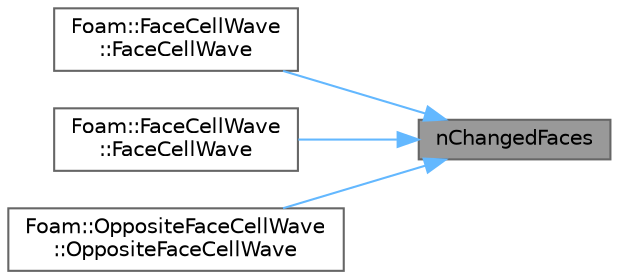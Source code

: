 digraph "nChangedFaces"
{
 // LATEX_PDF_SIZE
  bgcolor="transparent";
  edge [fontname=Helvetica,fontsize=10,labelfontname=Helvetica,labelfontsize=10];
  node [fontname=Helvetica,fontsize=10,shape=box,height=0.2,width=0.4];
  rankdir="RL";
  Node1 [id="Node000001",label="nChangedFaces",height=0.2,width=0.4,color="gray40", fillcolor="grey60", style="filled", fontcolor="black",tooltip=" "];
  Node1 -> Node2 [id="edge1_Node000001_Node000002",dir="back",color="steelblue1",style="solid",tooltip=" "];
  Node2 [id="Node000002",label="Foam::FaceCellWave\l::FaceCellWave",height=0.2,width=0.4,color="grey40", fillcolor="white", style="filled",URL="$classFoam_1_1FaceCellWave.html#a476623a0f1657fc79df9560652f55d17",tooltip=" "];
  Node1 -> Node3 [id="edge2_Node000001_Node000003",dir="back",color="steelblue1",style="solid",tooltip=" "];
  Node3 [id="Node000003",label="Foam::FaceCellWave\l::FaceCellWave",height=0.2,width=0.4,color="grey40", fillcolor="white", style="filled",URL="$classFoam_1_1FaceCellWave.html#a9f2d0be8e39449eaed4aaf35dc19a39a",tooltip=" "];
  Node1 -> Node4 [id="edge3_Node000001_Node000004",dir="back",color="steelblue1",style="solid",tooltip=" "];
  Node4 [id="Node000004",label="Foam::OppositeFaceCellWave\l::OppositeFaceCellWave",height=0.2,width=0.4,color="grey40", fillcolor="white", style="filled",URL="$classFoam_1_1OppositeFaceCellWave.html#a8a16ff34f185e6c7c6030a4084cff17c",tooltip=" "];
}
